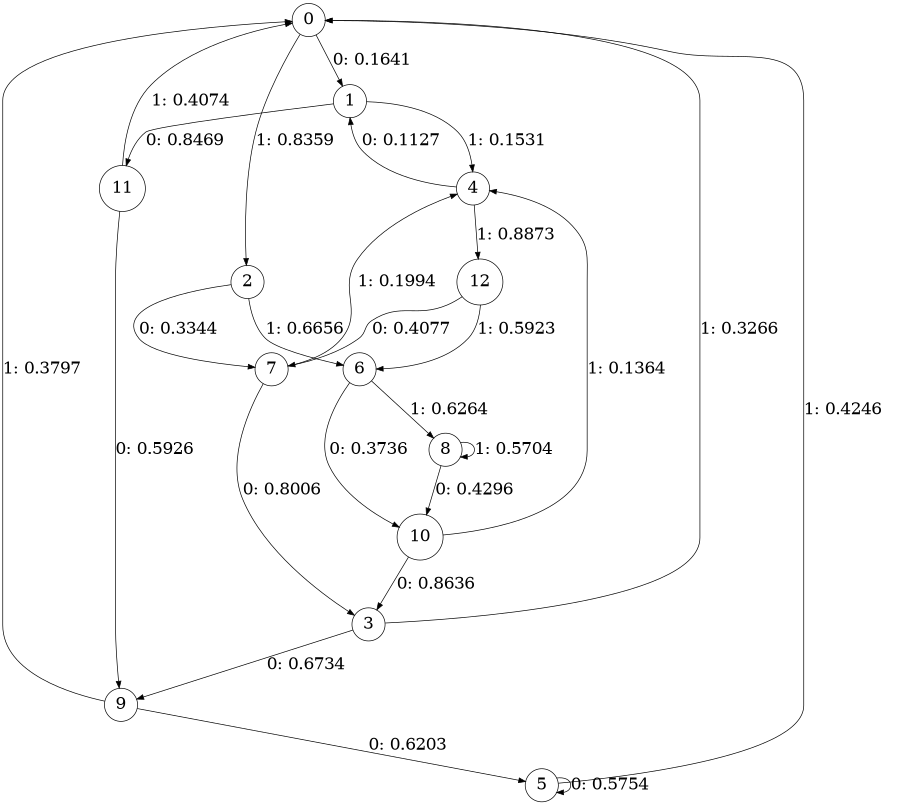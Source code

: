 digraph "ch35randomL4" {
size = "6,8.5";
ratio = "fill";
node [shape = circle];
node [fontsize = 24];
edge [fontsize = 24];
0 -> 1 [label = "0: 0.1641   "];
0 -> 2 [label = "1: 0.8359   "];
1 -> 11 [label = "0: 0.8469   "];
1 -> 4 [label = "1: 0.1531   "];
2 -> 7 [label = "0: 0.3344   "];
2 -> 6 [label = "1: 0.6656   "];
3 -> 9 [label = "0: 0.6734   "];
3 -> 0 [label = "1: 0.3266   "];
4 -> 1 [label = "0: 0.1127   "];
4 -> 12 [label = "1: 0.8873   "];
5 -> 5 [label = "0: 0.5754   "];
5 -> 0 [label = "1: 0.4246   "];
6 -> 10 [label = "0: 0.3736   "];
6 -> 8 [label = "1: 0.6264   "];
7 -> 3 [label = "0: 0.8006   "];
7 -> 4 [label = "1: 0.1994   "];
8 -> 10 [label = "0: 0.4296   "];
8 -> 8 [label = "1: 0.5704   "];
9 -> 5 [label = "0: 0.6203   "];
9 -> 0 [label = "1: 0.3797   "];
10 -> 3 [label = "0: 0.8636   "];
10 -> 4 [label = "1: 0.1364   "];
11 -> 9 [label = "0: 0.5926   "];
11 -> 0 [label = "1: 0.4074   "];
12 -> 7 [label = "0: 0.4077   "];
12 -> 6 [label = "1: 0.5923   "];
}